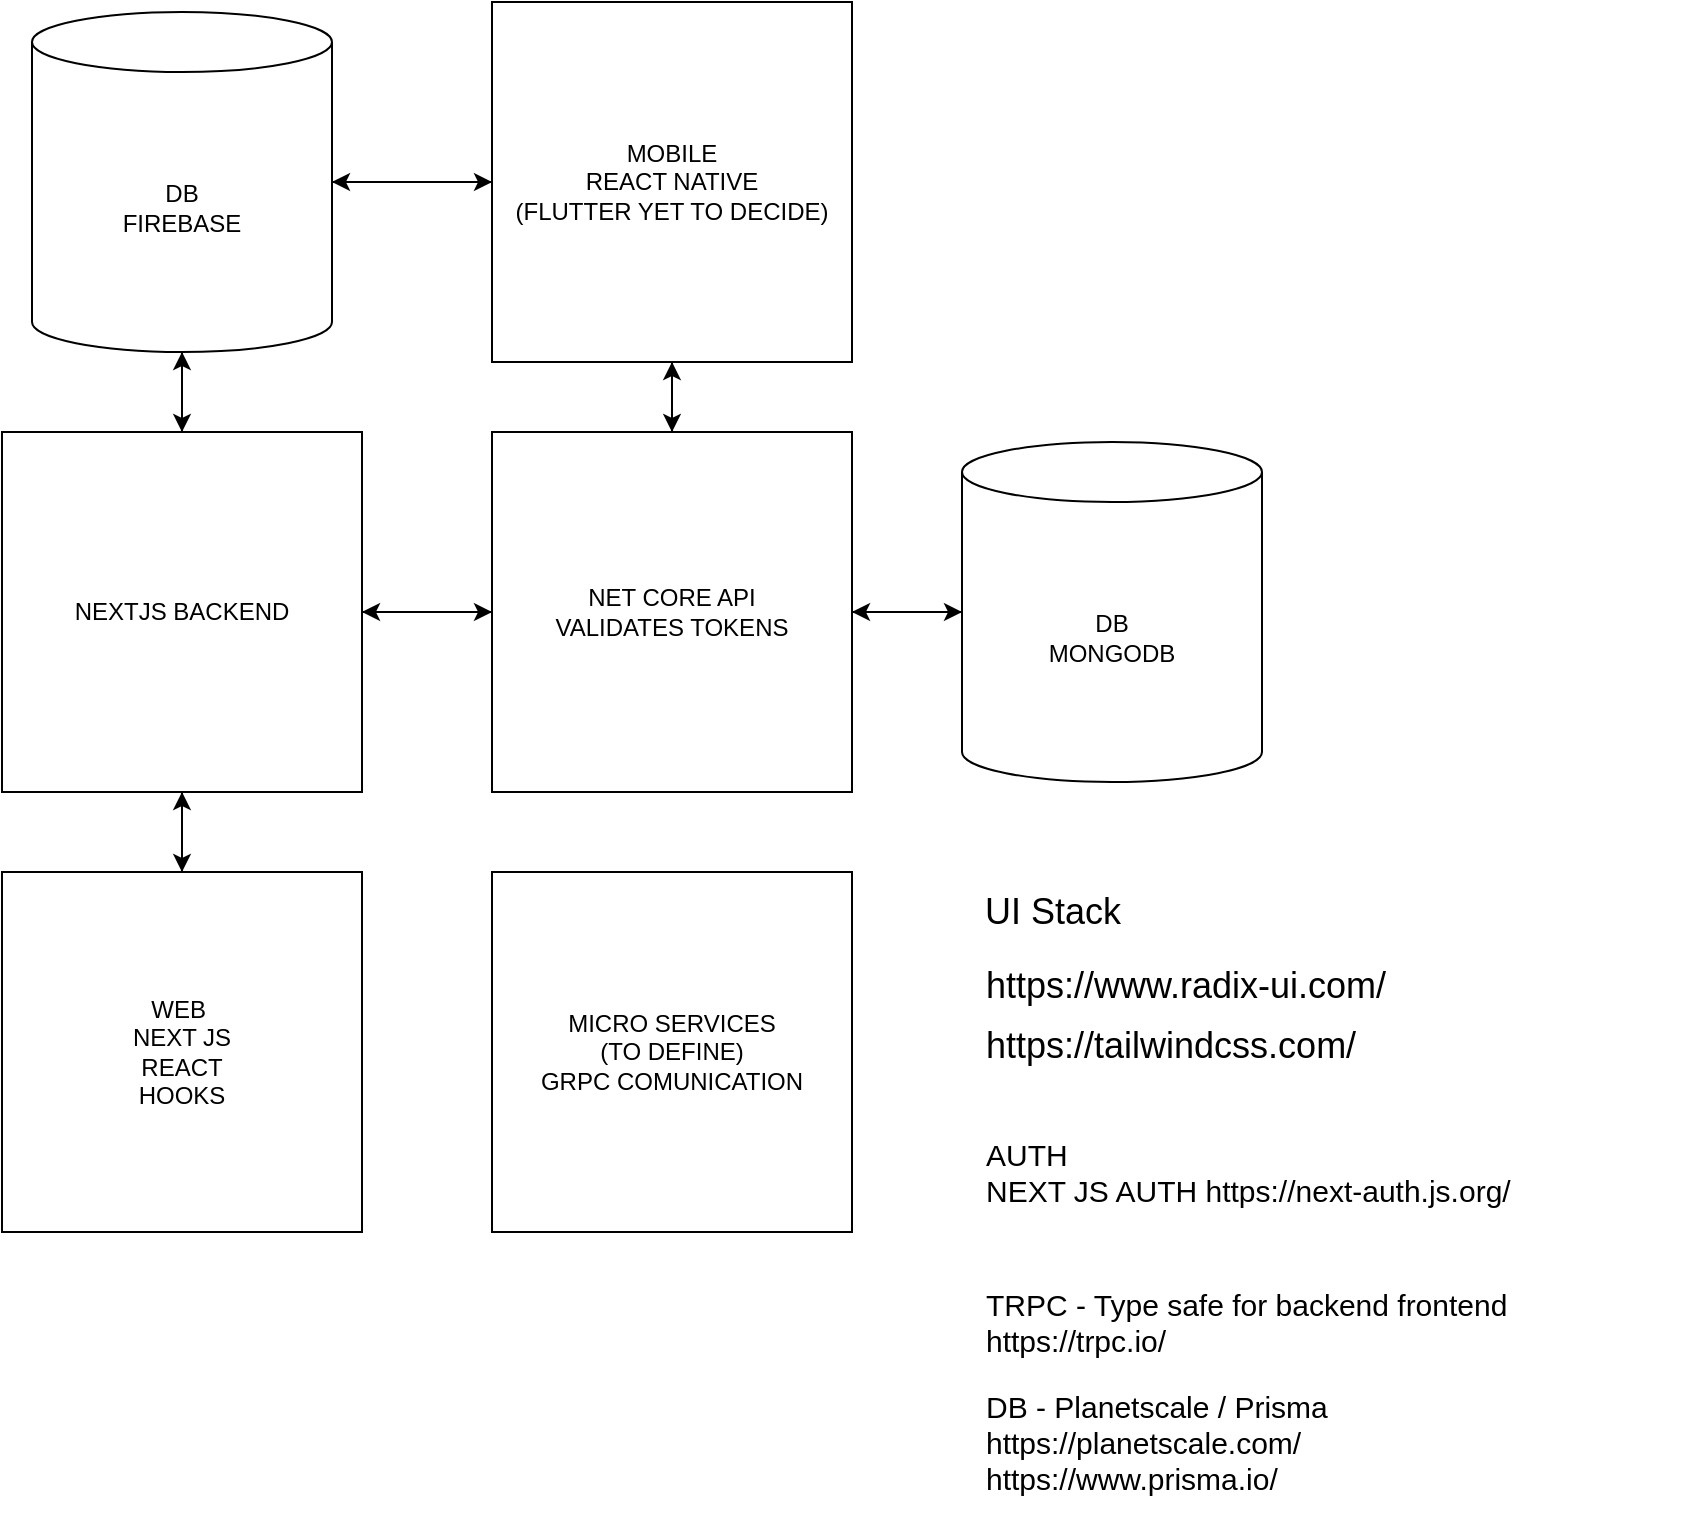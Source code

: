 <mxfile version="20.4.2" type="github" pages="2">
  <diagram id="x3NzBZNxcZTpQ1vrpnvu" name="React Alternative">
    <mxGraphModel dx="1426" dy="699" grid="1" gridSize="10" guides="1" tooltips="1" connect="1" arrows="1" fold="1" page="1" pageScale="1" pageWidth="827" pageHeight="1169" math="0" shadow="0">
      <root>
        <mxCell id="0" />
        <mxCell id="1" parent="0" />
        <mxCell id="SJg5_xCc7w96RSiMEFbe-8" style="edgeStyle=orthogonalEdgeStyle;rounded=0;orthogonalLoop=1;jettySize=auto;html=1;exitX=0.5;exitY=0;exitDx=0;exitDy=0;entryX=0.5;entryY=1;entryDx=0;entryDy=0;fontSize=18;" parent="1" source="TWxX8gXJcYfMCjZt2LJU-2" target="TWxX8gXJcYfMCjZt2LJU-6" edge="1">
          <mxGeometry relative="1" as="geometry" />
        </mxCell>
        <mxCell id="TWxX8gXJcYfMCjZt2LJU-2" value="WEB&amp;nbsp;&lt;br&gt;NEXT JS&lt;br&gt;REACT&lt;br&gt;HOOKS" style="whiteSpace=wrap;html=1;aspect=fixed;" parent="1" vertex="1">
          <mxGeometry x="110" y="460" width="180" height="180" as="geometry" />
        </mxCell>
        <mxCell id="SJg5_xCc7w96RSiMEFbe-1" style="edgeStyle=orthogonalEdgeStyle;rounded=0;orthogonalLoop=1;jettySize=auto;html=1;exitX=0;exitY=0.5;exitDx=0;exitDy=0;entryX=1;entryY=0.5;entryDx=0;entryDy=0;entryPerimeter=0;fontSize=18;" parent="1" source="TWxX8gXJcYfMCjZt2LJU-3" target="TWxX8gXJcYfMCjZt2LJU-4" edge="1">
          <mxGeometry relative="1" as="geometry" />
        </mxCell>
        <mxCell id="SJg5_xCc7w96RSiMEFbe-2" style="edgeStyle=orthogonalEdgeStyle;rounded=0;orthogonalLoop=1;jettySize=auto;html=1;exitX=0.5;exitY=1;exitDx=0;exitDy=0;entryX=0.5;entryY=0;entryDx=0;entryDy=0;fontSize=18;" parent="1" source="TWxX8gXJcYfMCjZt2LJU-3" target="EaMnpGQ3Wai9uCwgJDCJ-1" edge="1">
          <mxGeometry relative="1" as="geometry" />
        </mxCell>
        <mxCell id="TWxX8gXJcYfMCjZt2LJU-3" value="MOBILE&lt;br&gt;REACT NATIVE&lt;br&gt;(FLUTTER YET TO DECIDE)" style="whiteSpace=wrap;html=1;aspect=fixed;" parent="1" vertex="1">
          <mxGeometry x="355" y="25" width="180" height="180" as="geometry" />
        </mxCell>
        <mxCell id="SJg5_xCc7w96RSiMEFbe-10" style="edgeStyle=orthogonalEdgeStyle;rounded=0;orthogonalLoop=1;jettySize=auto;html=1;exitX=0.5;exitY=1;exitDx=0;exitDy=0;exitPerimeter=0;entryX=0.5;entryY=0;entryDx=0;entryDy=0;fontSize=18;" parent="1" source="TWxX8gXJcYfMCjZt2LJU-4" target="TWxX8gXJcYfMCjZt2LJU-6" edge="1">
          <mxGeometry relative="1" as="geometry" />
        </mxCell>
        <mxCell id="SJg5_xCc7w96RSiMEFbe-15" style="edgeStyle=orthogonalEdgeStyle;rounded=0;orthogonalLoop=1;jettySize=auto;html=1;exitX=1;exitY=0.5;exitDx=0;exitDy=0;exitPerimeter=0;entryX=0;entryY=0.5;entryDx=0;entryDy=0;fontSize=18;" parent="1" source="TWxX8gXJcYfMCjZt2LJU-4" target="TWxX8gXJcYfMCjZt2LJU-3" edge="1">
          <mxGeometry relative="1" as="geometry" />
        </mxCell>
        <mxCell id="TWxX8gXJcYfMCjZt2LJU-4" value="DB&lt;br&gt;FIREBASE" style="shape=cylinder3;whiteSpace=wrap;html=1;boundedLbl=1;backgroundOutline=1;size=15;" parent="1" vertex="1">
          <mxGeometry x="125" y="30" width="150" height="170" as="geometry" />
        </mxCell>
        <mxCell id="HjyetVFlQ0s-kvShANqH-1" style="edgeStyle=orthogonalEdgeStyle;rounded=0;orthogonalLoop=1;jettySize=auto;html=1;exitX=0.5;exitY=0;exitDx=0;exitDy=0;entryX=0.5;entryY=1;entryDx=0;entryDy=0;entryPerimeter=0;fontSize=18;" parent="1" source="TWxX8gXJcYfMCjZt2LJU-6" target="TWxX8gXJcYfMCjZt2LJU-4" edge="1">
          <mxGeometry relative="1" as="geometry" />
        </mxCell>
        <mxCell id="SJg5_xCc7w96RSiMEFbe-7" style="edgeStyle=orthogonalEdgeStyle;rounded=0;orthogonalLoop=1;jettySize=auto;html=1;exitX=1;exitY=0.5;exitDx=0;exitDy=0;entryX=0;entryY=0.5;entryDx=0;entryDy=0;fontSize=18;" parent="1" source="TWxX8gXJcYfMCjZt2LJU-6" target="EaMnpGQ3Wai9uCwgJDCJ-1" edge="1">
          <mxGeometry relative="1" as="geometry" />
        </mxCell>
        <mxCell id="SJg5_xCc7w96RSiMEFbe-14" style="edgeStyle=orthogonalEdgeStyle;rounded=0;orthogonalLoop=1;jettySize=auto;html=1;exitX=0.5;exitY=1;exitDx=0;exitDy=0;entryX=0.5;entryY=0;entryDx=0;entryDy=0;fontSize=18;" parent="1" source="TWxX8gXJcYfMCjZt2LJU-6" target="TWxX8gXJcYfMCjZt2LJU-2" edge="1">
          <mxGeometry relative="1" as="geometry" />
        </mxCell>
        <mxCell id="TWxX8gXJcYfMCjZt2LJU-6" value="NEXTJS BACKEND" style="rounded=0;whiteSpace=wrap;html=1;" parent="1" vertex="1">
          <mxGeometry x="110" y="240" width="180" height="180" as="geometry" />
        </mxCell>
        <mxCell id="SJg5_xCc7w96RSiMEFbe-12" style="edgeStyle=orthogonalEdgeStyle;rounded=0;orthogonalLoop=1;jettySize=auto;html=1;exitX=0;exitY=0.5;exitDx=0;exitDy=0;exitPerimeter=0;entryX=1;entryY=0.5;entryDx=0;entryDy=0;fontSize=18;" parent="1" source="TWxX8gXJcYfMCjZt2LJU-8" target="EaMnpGQ3Wai9uCwgJDCJ-1" edge="1">
          <mxGeometry relative="1" as="geometry" />
        </mxCell>
        <mxCell id="TWxX8gXJcYfMCjZt2LJU-8" value="DB&lt;br&gt;MONGODB" style="shape=cylinder3;whiteSpace=wrap;html=1;boundedLbl=1;backgroundOutline=1;size=15;" parent="1" vertex="1">
          <mxGeometry x="590" y="245" width="150" height="170" as="geometry" />
        </mxCell>
        <mxCell id="45i4qmXUu39TKB9Uq_cI-1" value="MICRO SERVICES&lt;br&gt;(TO DEFINE)&lt;br&gt;GRPC COMUNICATION" style="whiteSpace=wrap;html=1;aspect=fixed;" parent="1" vertex="1">
          <mxGeometry x="355" y="460" width="180" height="180" as="geometry" />
        </mxCell>
        <UserObject label="https://www.radix-ui.com/" link="https://www.radix-ui.com/" id="9zpZnbGD4LVYNpvP_AFe-1">
          <mxCell style="text;whiteSpace=wrap;html=1;fontSize=18;" parent="1" vertex="1">
            <mxGeometry x="600" y="500" width="350" height="40" as="geometry" />
          </mxCell>
        </UserObject>
        <mxCell id="9zpZnbGD4LVYNpvP_AFe-2" value="UI Stack" style="text;html=1;align=center;verticalAlign=middle;resizable=0;points=[];autosize=1;strokeColor=none;fillColor=none;fontSize=18;" parent="1" vertex="1">
          <mxGeometry x="590" y="460" width="90" height="40" as="geometry" />
        </mxCell>
        <UserObject label="https://tailwindcss.com/" link="https://www.radix-ui.com/" id="9zpZnbGD4LVYNpvP_AFe-3">
          <mxCell style="text;whiteSpace=wrap;html=1;fontSize=18;" parent="1" vertex="1">
            <mxGeometry x="600" y="530" width="350" height="40" as="geometry" />
          </mxCell>
        </UserObject>
        <mxCell id="SJg5_xCc7w96RSiMEFbe-9" style="edgeStyle=orthogonalEdgeStyle;rounded=0;orthogonalLoop=1;jettySize=auto;html=1;exitX=1;exitY=0.5;exitDx=0;exitDy=0;entryX=0;entryY=0.5;entryDx=0;entryDy=0;entryPerimeter=0;fontSize=18;" parent="1" source="EaMnpGQ3Wai9uCwgJDCJ-1" target="TWxX8gXJcYfMCjZt2LJU-8" edge="1">
          <mxGeometry relative="1" as="geometry" />
        </mxCell>
        <mxCell id="SJg5_xCc7w96RSiMEFbe-11" style="edgeStyle=orthogonalEdgeStyle;rounded=0;orthogonalLoop=1;jettySize=auto;html=1;exitX=0.5;exitY=0;exitDx=0;exitDy=0;entryX=0.5;entryY=1;entryDx=0;entryDy=0;fontSize=18;" parent="1" source="EaMnpGQ3Wai9uCwgJDCJ-1" target="TWxX8gXJcYfMCjZt2LJU-3" edge="1">
          <mxGeometry relative="1" as="geometry" />
        </mxCell>
        <mxCell id="SJg5_xCc7w96RSiMEFbe-13" style="edgeStyle=orthogonalEdgeStyle;rounded=0;orthogonalLoop=1;jettySize=auto;html=1;exitX=0;exitY=0.5;exitDx=0;exitDy=0;entryX=1;entryY=0.5;entryDx=0;entryDy=0;fontSize=18;" parent="1" source="EaMnpGQ3Wai9uCwgJDCJ-1" target="TWxX8gXJcYfMCjZt2LJU-6" edge="1">
          <mxGeometry relative="1" as="geometry" />
        </mxCell>
        <mxCell id="EaMnpGQ3Wai9uCwgJDCJ-1" value="NET CORE API&lt;br&gt;VALIDATES TOKENS" style="whiteSpace=wrap;html=1;aspect=fixed;" parent="1" vertex="1">
          <mxGeometry x="355" y="240" width="180" height="180" as="geometry" />
        </mxCell>
        <mxCell id="jIpJnBMFX3thh-YYDVB8-1" value="&lt;div style=&quot;font-size: 15px;&quot;&gt;&lt;span style=&quot;background-color: initial; font-size: 15px;&quot;&gt;AUTH&lt;/span&gt;&lt;/div&gt;NEXT JS AUTH&amp;nbsp;https://next-auth.js.org/&amp;nbsp;" style="text;html=1;align=left;verticalAlign=middle;resizable=0;points=[];autosize=1;strokeColor=none;fillColor=none;fontSize=15;" vertex="1" parent="1">
          <mxGeometry x="600" y="585" width="290" height="50" as="geometry" />
        </mxCell>
        <mxCell id="jIpJnBMFX3thh-YYDVB8-2" value="&lt;div style=&quot;font-size: 15px;&quot;&gt;&lt;span style=&quot;background-color: initial; font-size: 15px;&quot;&gt;TRPC - Type safe for backend frontend&lt;/span&gt;&lt;/div&gt;https://trpc.io/" style="text;html=1;align=left;verticalAlign=middle;resizable=0;points=[];autosize=1;strokeColor=none;fillColor=none;fontSize=15;" vertex="1" parent="1">
          <mxGeometry x="600" y="660" width="280" height="50" as="geometry" />
        </mxCell>
        <mxCell id="jIpJnBMFX3thh-YYDVB8-3" value="&lt;div style=&quot;font-size: 15px;&quot;&gt;&lt;span style=&quot;background-color: initial; font-size: 15px;&quot;&gt;DB - Planetscale / Prisma&amp;nbsp;&lt;/span&gt;&lt;/div&gt;https://planetscale.com/&lt;br&gt;https://www.prisma.io/" style="text;html=1;align=left;verticalAlign=middle;resizable=0;points=[];autosize=1;strokeColor=none;fillColor=none;fontSize=15;" vertex="1" parent="1">
          <mxGeometry x="600" y="710" width="200" height="70" as="geometry" />
        </mxCell>
      </root>
    </mxGraphModel>
  </diagram>
  <diagram name="Blazor Alternative" id="Y2TaGBKHKHRG3-GV48pp">
    <mxGraphModel dx="1186" dy="669" grid="1" gridSize="10" guides="1" tooltips="1" connect="1" arrows="1" fold="1" page="1" pageScale="1" pageWidth="827" pageHeight="1169" math="0" shadow="0">
      <root>
        <mxCell id="3dPY_2HfxJQeCn0-KGAW-0" />
        <mxCell id="3dPY_2HfxJQeCn0-KGAW-1" parent="3dPY_2HfxJQeCn0-KGAW-0" />
        <mxCell id="gasyf03a9yu1G8grFv1T-4" style="edgeStyle=orthogonalEdgeStyle;rounded=0;orthogonalLoop=1;jettySize=auto;html=1;exitX=1;exitY=0.5;exitDx=0;exitDy=0;entryX=0;entryY=0.5;entryDx=0;entryDy=0;entryPerimeter=0;" parent="3dPY_2HfxJQeCn0-KGAW-1" source="3dPY_2HfxJQeCn0-KGAW-2" target="3dPY_2HfxJQeCn0-KGAW-7" edge="1">
          <mxGeometry relative="1" as="geometry" />
        </mxCell>
        <mxCell id="3dPY_2HfxJQeCn0-KGAW-2" value="NET CORE API&lt;br&gt;VALIDATES TOKENS" style="whiteSpace=wrap;html=1;aspect=fixed;" parent="3dPY_2HfxJQeCn0-KGAW-1" vertex="1">
          <mxGeometry x="350" y="252.5" width="145" height="145" as="geometry" />
        </mxCell>
        <mxCell id="3dPY_2HfxJQeCn0-KGAW-3" value="BLAZOR&lt;br&gt;WASM&lt;br&gt;UI REQUEST TO&lt;br&gt;BLAZOR SERVER" style="whiteSpace=wrap;html=1;aspect=fixed;" parent="3dPY_2HfxJQeCn0-KGAW-1" vertex="1">
          <mxGeometry x="121.25" y="430" width="157.5" height="157.5" as="geometry" />
        </mxCell>
        <mxCell id="3dPY_2HfxJQeCn0-KGAW-5" value="AUTH&lt;br&gt;USERS DB&lt;br&gt;FIREBASE" style="shape=cylinder3;whiteSpace=wrap;html=1;boundedLbl=1;backgroundOutline=1;size=15;" parent="3dPY_2HfxJQeCn0-KGAW-1" vertex="1">
          <mxGeometry x="125" y="60" width="150" height="170" as="geometry" />
        </mxCell>
        <mxCell id="gasyf03a9yu1G8grFv1T-1" style="edgeStyle=orthogonalEdgeStyle;rounded=0;orthogonalLoop=1;jettySize=auto;html=1;exitX=0.5;exitY=0;exitDx=0;exitDy=0;entryX=0.5;entryY=1;entryDx=0;entryDy=0;entryPerimeter=0;" parent="3dPY_2HfxJQeCn0-KGAW-1" source="3dPY_2HfxJQeCn0-KGAW-6" target="3dPY_2HfxJQeCn0-KGAW-5" edge="1">
          <mxGeometry relative="1" as="geometry" />
        </mxCell>
        <mxCell id="gasyf03a9yu1G8grFv1T-2" style="edgeStyle=orthogonalEdgeStyle;rounded=0;orthogonalLoop=1;jettySize=auto;html=1;exitX=0.5;exitY=1;exitDx=0;exitDy=0;entryX=0.5;entryY=0;entryDx=0;entryDy=0;" parent="3dPY_2HfxJQeCn0-KGAW-1" source="3dPY_2HfxJQeCn0-KGAW-6" target="3dPY_2HfxJQeCn0-KGAW-3" edge="1">
          <mxGeometry relative="1" as="geometry" />
        </mxCell>
        <mxCell id="gasyf03a9yu1G8grFv1T-3" style="edgeStyle=orthogonalEdgeStyle;rounded=0;orthogonalLoop=1;jettySize=auto;html=1;exitX=1;exitY=0.5;exitDx=0;exitDy=0;entryX=0;entryY=0.5;entryDx=0;entryDy=0;" parent="3dPY_2HfxJQeCn0-KGAW-1" source="3dPY_2HfxJQeCn0-KGAW-6" target="3dPY_2HfxJQeCn0-KGAW-2" edge="1">
          <mxGeometry relative="1" as="geometry" />
        </mxCell>
        <mxCell id="3dPY_2HfxJQeCn0-KGAW-6" value="BLAZOR BACKEND&lt;br&gt;AUTH DONE TROUGH THIS&lt;br&gt;HHTP ONLY COOKIE&lt;br&gt;&lt;br&gt;ALL REQUEST TO BACKEND&lt;br&gt;DONE HERE" style="rounded=0;whiteSpace=wrap;html=1;" parent="3dPY_2HfxJQeCn0-KGAW-1" vertex="1">
          <mxGeometry x="110" y="260" width="180" height="130" as="geometry" />
        </mxCell>
        <mxCell id="3dPY_2HfxJQeCn0-KGAW-7" value="DB&lt;br&gt;MONGODB" style="shape=cylinder3;whiteSpace=wrap;html=1;boundedLbl=1;backgroundOutline=1;size=15;" parent="3dPY_2HfxJQeCn0-KGAW-1" vertex="1">
          <mxGeometry x="550" y="235" width="160" height="180" as="geometry" />
        </mxCell>
        <mxCell id="3dPY_2HfxJQeCn0-KGAW-8" value="MICRO SERVICES&lt;br&gt;(TO DEFINE)&lt;br&gt;GRPC COMUNICATION?" style="whiteSpace=wrap;html=1;aspect=fixed;" parent="3dPY_2HfxJQeCn0-KGAW-1" vertex="1">
          <mxGeometry x="460" y="10" width="180" height="180" as="geometry" />
        </mxCell>
      </root>
    </mxGraphModel>
  </diagram>
</mxfile>
